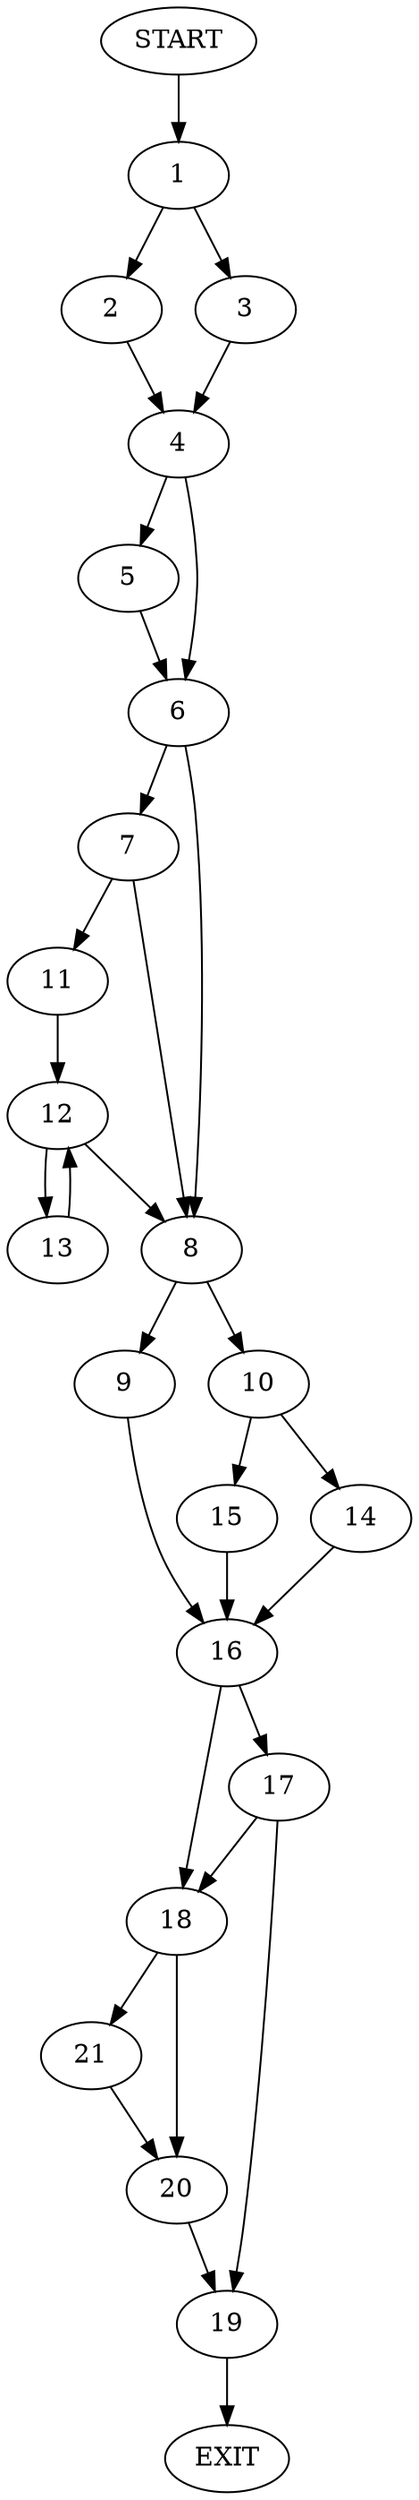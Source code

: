 digraph {
0 [label="START"]
22 [label="EXIT"]
0 -> 1
1 -> 2
1 -> 3
2 -> 4
3 -> 4
4 -> 5
4 -> 6
6 -> 7
6 -> 8
5 -> 6
8 -> 9
8 -> 10
7 -> 8
7 -> 11
11 -> 12
12 -> 8
12 -> 13
13 -> 12
10 -> 14
10 -> 15
9 -> 16
16 -> 17
16 -> 18
14 -> 16
15 -> 16
17 -> 19
17 -> 18
18 -> 20
18 -> 21
19 -> 22
20 -> 19
21 -> 20
}
